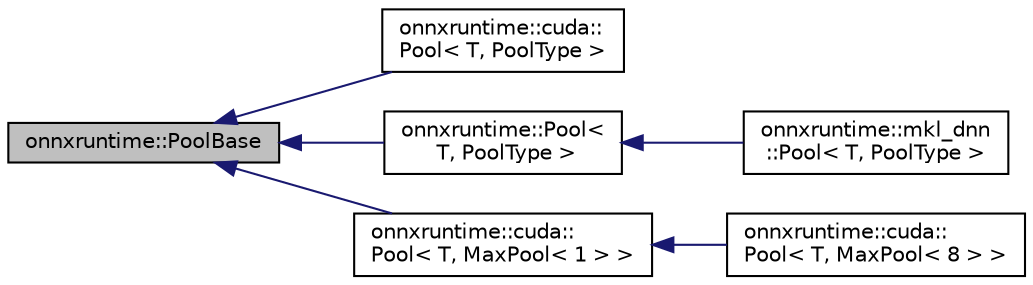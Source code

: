 digraph "onnxruntime::PoolBase"
{
  edge [fontname="Helvetica",fontsize="10",labelfontname="Helvetica",labelfontsize="10"];
  node [fontname="Helvetica",fontsize="10",shape=record];
  rankdir="LR";
  Node0 [label="onnxruntime::PoolBase",height=0.2,width=0.4,color="black", fillcolor="grey75", style="filled", fontcolor="black"];
  Node0 -> Node1 [dir="back",color="midnightblue",fontsize="10",style="solid",fontname="Helvetica"];
  Node1 [label="onnxruntime::cuda::\lPool\< T, PoolType \>",height=0.2,width=0.4,color="black", fillcolor="white", style="filled",URL="$classonnxruntime_1_1cuda_1_1Pool.html"];
  Node0 -> Node2 [dir="back",color="midnightblue",fontsize="10",style="solid",fontname="Helvetica"];
  Node2 [label="onnxruntime::Pool\<\l T, PoolType \>",height=0.2,width=0.4,color="black", fillcolor="white", style="filled",URL="$classonnxruntime_1_1Pool.html"];
  Node2 -> Node3 [dir="back",color="midnightblue",fontsize="10",style="solid",fontname="Helvetica"];
  Node3 [label="onnxruntime::mkl_dnn\l::Pool\< T, PoolType \>",height=0.2,width=0.4,color="black", fillcolor="white", style="filled",URL="$classonnxruntime_1_1mkl__dnn_1_1Pool.html"];
  Node0 -> Node4 [dir="back",color="midnightblue",fontsize="10",style="solid",fontname="Helvetica"];
  Node4 [label="onnxruntime::cuda::\lPool\< T, MaxPool\< 1 \> \>",height=0.2,width=0.4,color="black", fillcolor="white", style="filled",URL="$classonnxruntime_1_1cuda_1_1Pool.html"];
  Node4 -> Node5 [dir="back",color="midnightblue",fontsize="10",style="solid",fontname="Helvetica"];
  Node5 [label="onnxruntime::cuda::\lPool\< T, MaxPool\< 8 \> \>",height=0.2,width=0.4,color="black", fillcolor="white", style="filled",URL="$classonnxruntime_1_1cuda_1_1Pool_3_01T_00_01MaxPool_3_018_01_4_01_4.html"];
}
